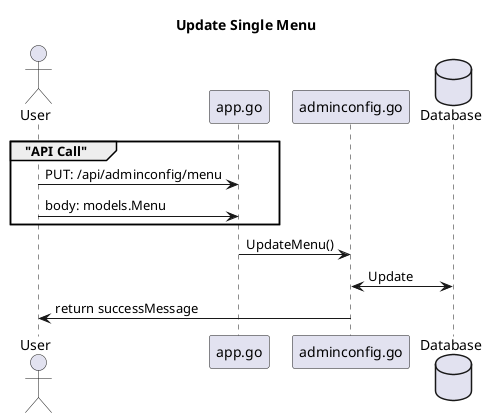 @startuml

title "Update Single Menu"

actor User as user

participant "app.go" as app
participant "adminconfig.go" as route
database Database as DB

group  "API Call"
user    -> app : PUT: /api/adminconfig/menu
user    -> app : body: models.Menu
end
app     -> route: UpdateMenu()
route <-> DB: Update
user <- route:  return successMessage


@enduml
